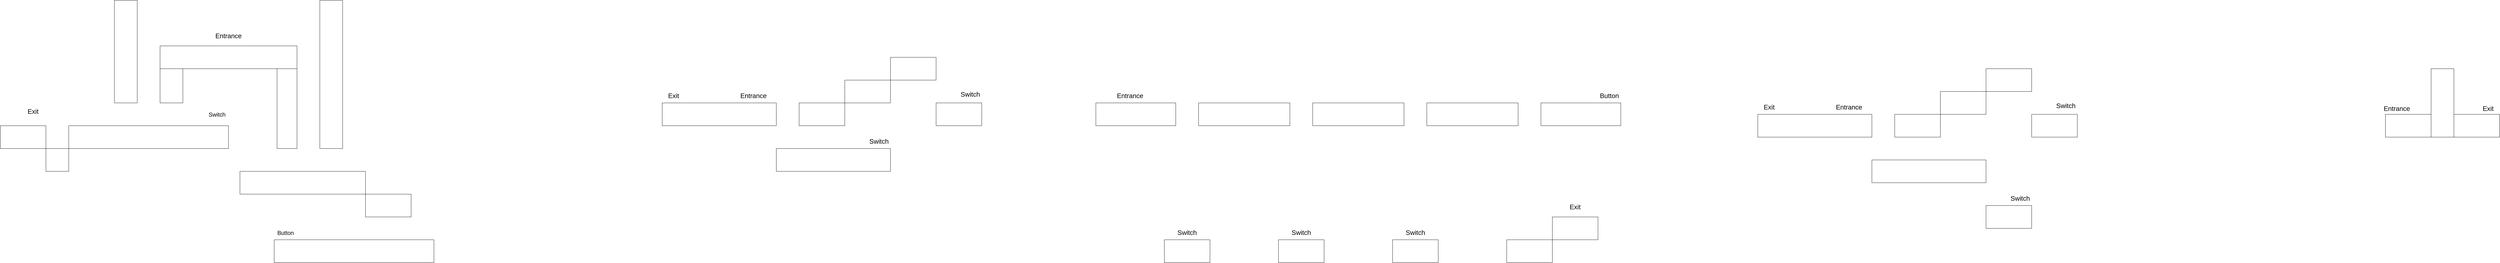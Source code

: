 <mxfile version="20.8.16" type="device"><diagram id="1DpEKLgRCAYQPN4dmXeR" name="Page-1"><mxGraphModel dx="2899" dy="1137" grid="1" gridSize="10" guides="1" tooltips="1" connect="1" arrows="1" fold="1" page="1" pageScale="1" pageWidth="850" pageHeight="1100" math="0" shadow="0"><root><mxCell id="0"/><mxCell id="1" parent="0"/><mxCell id="2tdBWX5uOkMqgCL9opEu-1" value="" style="rounded=0;whiteSpace=wrap;html=1;rotation=90;" parent="1" vertex="1"><mxGeometry x="700" y="300" width="520" height="80" as="geometry"/></mxCell><mxCell id="2gBqVwOcXr65Rd-JgJYs-1" value="" style="rounded=0;whiteSpace=wrap;html=1;rotation=90;" vertex="1" parent="1"><mxGeometry x="340" y="340" width="120" height="80" as="geometry"/></mxCell><mxCell id="2gBqVwOcXr65Rd-JgJYs-2" value="" style="rounded=0;whiteSpace=wrap;html=1;rotation=90;" vertex="1" parent="1"><mxGeometry x="60" y="220" width="360" height="80" as="geometry"/></mxCell><mxCell id="2gBqVwOcXr65Rd-JgJYs-3" value="" style="rounded=0;whiteSpace=wrap;html=1;" vertex="1" parent="1"><mxGeometry x="360" y="240" width="480" height="80" as="geometry"/></mxCell><mxCell id="2gBqVwOcXr65Rd-JgJYs-4" value="&lt;font style=&quot;font-size: 23px;&quot;&gt;Entrance&lt;/font&gt;" style="text;html=1;strokeColor=none;fillColor=none;align=center;verticalAlign=middle;whiteSpace=wrap;rounded=0;" vertex="1" parent="1"><mxGeometry x="570" y="190" width="60" height="30" as="geometry"/></mxCell><mxCell id="2gBqVwOcXr65Rd-JgJYs-5" value="&lt;font style=&quot;font-size: 23px;&quot;&gt;Exit&lt;/font&gt;" style="text;html=1;strokeColor=none;fillColor=none;align=center;verticalAlign=middle;whiteSpace=wrap;rounded=0;" vertex="1" parent="1"><mxGeometry x="-130" y="440" width="90" height="60" as="geometry"/></mxCell><mxCell id="2gBqVwOcXr65Rd-JgJYs-8" value="&lt;font style=&quot;font-size: 20px;&quot;&gt;Switch&lt;/font&gt;" style="text;html=1;strokeColor=none;fillColor=none;align=center;verticalAlign=middle;whiteSpace=wrap;rounded=0;" vertex="1" parent="1"><mxGeometry x="530" y="465" width="60" height="30" as="geometry"/></mxCell><mxCell id="2gBqVwOcXr65Rd-JgJYs-9" value="" style="rounded=0;whiteSpace=wrap;html=1;rotation=90;" vertex="1" parent="1"><mxGeometry x="665" y="425" width="280" height="70" as="geometry"/></mxCell><mxCell id="2gBqVwOcXr65Rd-JgJYs-10" value="" style="rounded=0;whiteSpace=wrap;html=1;" vertex="1" parent="1"><mxGeometry x="40" y="520" width="560" height="80" as="geometry"/></mxCell><mxCell id="2gBqVwOcXr65Rd-JgJYs-11" value="" style="rounded=0;whiteSpace=wrap;html=1;" vertex="1" parent="1"><mxGeometry x="640" y="680" width="440" height="80" as="geometry"/></mxCell><mxCell id="2gBqVwOcXr65Rd-JgJYs-12" value="" style="rounded=0;whiteSpace=wrap;html=1;" vertex="1" parent="1"><mxGeometry x="-40" y="600" width="80" height="80" as="geometry"/></mxCell><mxCell id="2gBqVwOcXr65Rd-JgJYs-13" value="" style="rounded=0;whiteSpace=wrap;html=1;" vertex="1" parent="1"><mxGeometry x="-200" y="520" width="160" height="80" as="geometry"/></mxCell><mxCell id="2gBqVwOcXr65Rd-JgJYs-14" value="" style="rounded=0;whiteSpace=wrap;html=1;" vertex="1" parent="1"><mxGeometry x="1080" y="760" width="160" height="80" as="geometry"/></mxCell><mxCell id="2gBqVwOcXr65Rd-JgJYs-17" value="" style="rounded=0;whiteSpace=wrap;html=1;" vertex="1" parent="1"><mxGeometry x="760" y="920" width="560" height="80" as="geometry"/></mxCell><mxCell id="2gBqVwOcXr65Rd-JgJYs-22" value="&lt;font style=&quot;font-size: 23px;&quot;&gt;Entrance&lt;/font&gt;" style="text;html=1;strokeColor=none;fillColor=none;align=center;verticalAlign=middle;whiteSpace=wrap;rounded=0;" vertex="1" parent="1"><mxGeometry x="2410" y="400" width="60" height="30" as="geometry"/></mxCell><mxCell id="2gBqVwOcXr65Rd-JgJYs-26" value="" style="rounded=0;whiteSpace=wrap;html=1;" vertex="1" parent="1"><mxGeometry x="2120" y="440" width="400" height="80" as="geometry"/></mxCell><mxCell id="2gBqVwOcXr65Rd-JgJYs-33" value="Button" style="text;html=1;strokeColor=none;fillColor=none;align=center;verticalAlign=middle;whiteSpace=wrap;rounded=0;fontSize=20;" vertex="1" parent="1"><mxGeometry x="770" y="880" width="60" height="30" as="geometry"/></mxCell><mxCell id="2gBqVwOcXr65Rd-JgJYs-34" value="&lt;font style=&quot;font-size: 23px;&quot;&gt;Exit&lt;/font&gt;" style="text;html=1;strokeColor=none;fillColor=none;align=center;verticalAlign=middle;whiteSpace=wrap;rounded=0;" vertex="1" parent="1"><mxGeometry x="2130" y="400" width="60" height="30" as="geometry"/></mxCell><mxCell id="2gBqVwOcXr65Rd-JgJYs-35" value="" style="rounded=0;whiteSpace=wrap;html=1;" vertex="1" parent="1"><mxGeometry x="2600" y="440" width="160" height="80" as="geometry"/></mxCell><mxCell id="2gBqVwOcXr65Rd-JgJYs-36" value="" style="rounded=0;whiteSpace=wrap;html=1;" vertex="1" parent="1"><mxGeometry x="2760" y="360" width="160" height="80" as="geometry"/></mxCell><mxCell id="2gBqVwOcXr65Rd-JgJYs-37" value="" style="rounded=0;whiteSpace=wrap;html=1;" vertex="1" parent="1"><mxGeometry x="2920" y="280" width="160" height="80" as="geometry"/></mxCell><mxCell id="2gBqVwOcXr65Rd-JgJYs-38" value="" style="rounded=0;whiteSpace=wrap;html=1;" vertex="1" parent="1"><mxGeometry x="2520" y="600" width="400" height="80" as="geometry"/></mxCell><mxCell id="2gBqVwOcXr65Rd-JgJYs-41" value="" style="rounded=0;whiteSpace=wrap;html=1;" vertex="1" parent="1"><mxGeometry x="3080" y="440" width="160" height="80" as="geometry"/></mxCell><mxCell id="2gBqVwOcXr65Rd-JgJYs-42" value="&lt;font style=&quot;font-size: 23px;&quot;&gt;Switch&lt;/font&gt;" style="text;html=1;strokeColor=none;fillColor=none;align=center;verticalAlign=middle;whiteSpace=wrap;rounded=0;" vertex="1" parent="1"><mxGeometry x="2850" y="560" width="60" height="30" as="geometry"/></mxCell><mxCell id="2gBqVwOcXr65Rd-JgJYs-43" value="&lt;font style=&quot;font-size: 23px;&quot;&gt;Switch&lt;/font&gt;" style="text;html=1;strokeColor=none;fillColor=none;align=center;verticalAlign=middle;whiteSpace=wrap;rounded=0;" vertex="1" parent="1"><mxGeometry x="3170" y="395" width="60" height="30" as="geometry"/></mxCell><mxCell id="2gBqVwOcXr65Rd-JgJYs-44" value="&lt;font style=&quot;font-size: 23px;&quot;&gt;Entrance&lt;/font&gt;" style="text;html=1;strokeColor=none;fillColor=none;align=center;verticalAlign=middle;whiteSpace=wrap;rounded=0;" vertex="1" parent="1"><mxGeometry x="3730" y="400" width="60" height="30" as="geometry"/></mxCell><mxCell id="2gBqVwOcXr65Rd-JgJYs-45" value="" style="rounded=0;whiteSpace=wrap;html=1;" vertex="1" parent="1"><mxGeometry x="3640" y="440" width="280" height="80" as="geometry"/></mxCell><mxCell id="2gBqVwOcXr65Rd-JgJYs-46" value="&lt;font style=&quot;font-size: 23px;&quot;&gt;Exit&lt;/font&gt;" style="text;html=1;strokeColor=none;fillColor=none;align=center;verticalAlign=middle;whiteSpace=wrap;rounded=0;" vertex="1" parent="1"><mxGeometry x="5290" y="790" width="60" height="30" as="geometry"/></mxCell><mxCell id="2gBqVwOcXr65Rd-JgJYs-50" value="" style="rounded=0;whiteSpace=wrap;html=1;" vertex="1" parent="1"><mxGeometry x="4000" y="440" width="320" height="80" as="geometry"/></mxCell><mxCell id="2gBqVwOcXr65Rd-JgJYs-51" value="" style="rounded=0;whiteSpace=wrap;html=1;" vertex="1" parent="1"><mxGeometry x="4400" y="440" width="320" height="80" as="geometry"/></mxCell><mxCell id="2gBqVwOcXr65Rd-JgJYs-54" value="" style="rounded=0;whiteSpace=wrap;html=1;" vertex="1" parent="1"><mxGeometry x="4800" y="440" width="320" height="80" as="geometry"/></mxCell><mxCell id="2gBqVwOcXr65Rd-JgJYs-56" value="" style="rounded=0;whiteSpace=wrap;html=1;" vertex="1" parent="1"><mxGeometry x="5200" y="440" width="280" height="80" as="geometry"/></mxCell><mxCell id="2gBqVwOcXr65Rd-JgJYs-57" value="" style="rounded=0;whiteSpace=wrap;html=1;" vertex="1" parent="1"><mxGeometry x="3880" y="920" width="160" height="80" as="geometry"/></mxCell><mxCell id="2gBqVwOcXr65Rd-JgJYs-58" value="" style="rounded=0;whiteSpace=wrap;html=1;" vertex="1" parent="1"><mxGeometry x="4280" y="920" width="160" height="80" as="geometry"/></mxCell><mxCell id="2gBqVwOcXr65Rd-JgJYs-59" value="" style="rounded=0;whiteSpace=wrap;html=1;" vertex="1" parent="1"><mxGeometry x="4680" y="920" width="160" height="80" as="geometry"/></mxCell><mxCell id="2gBqVwOcXr65Rd-JgJYs-60" value="" style="rounded=0;whiteSpace=wrap;html=1;" vertex="1" parent="1"><mxGeometry x="5080" y="920" width="160" height="80" as="geometry"/></mxCell><mxCell id="2gBqVwOcXr65Rd-JgJYs-64" value="" style="rounded=0;whiteSpace=wrap;html=1;" vertex="1" parent="1"><mxGeometry x="5240" y="840" width="160" height="80" as="geometry"/></mxCell><mxCell id="2gBqVwOcXr65Rd-JgJYs-68" value="&lt;font style=&quot;font-size: 23px;&quot;&gt;Switch&lt;/font&gt;" style="text;html=1;strokeColor=none;fillColor=none;align=center;verticalAlign=middle;whiteSpace=wrap;rounded=0;" vertex="1" parent="1"><mxGeometry x="3930" y="880" width="60" height="30" as="geometry"/></mxCell><mxCell id="2gBqVwOcXr65Rd-JgJYs-69" value="&lt;font style=&quot;font-size: 23px;&quot;&gt;Switch&lt;/font&gt;" style="text;html=1;strokeColor=none;fillColor=none;align=center;verticalAlign=middle;whiteSpace=wrap;rounded=0;" vertex="1" parent="1"><mxGeometry x="4330" y="880" width="60" height="30" as="geometry"/></mxCell><mxCell id="2gBqVwOcXr65Rd-JgJYs-70" value="&lt;font style=&quot;font-size: 23px;&quot;&gt;Switch&lt;/font&gt;" style="text;html=1;strokeColor=none;fillColor=none;align=center;verticalAlign=middle;whiteSpace=wrap;rounded=0;" vertex="1" parent="1"><mxGeometry x="4730" y="880" width="60" height="30" as="geometry"/></mxCell><mxCell id="2gBqVwOcXr65Rd-JgJYs-71" value="&lt;font style=&quot;font-size: 23px;&quot;&gt;Button&lt;/font&gt;" style="text;html=1;strokeColor=none;fillColor=none;align=center;verticalAlign=middle;whiteSpace=wrap;rounded=0;" vertex="1" parent="1"><mxGeometry x="5410" y="400" width="60" height="30" as="geometry"/></mxCell><mxCell id="2gBqVwOcXr65Rd-JgJYs-72" value="&lt;font style=&quot;font-size: 23px;&quot;&gt;Entrance&lt;/font&gt;" style="text;html=1;strokeColor=none;fillColor=none;align=center;verticalAlign=middle;whiteSpace=wrap;rounded=0;" vertex="1" parent="1"><mxGeometry x="6250" y="440" width="60" height="30" as="geometry"/></mxCell><mxCell id="2gBqVwOcXr65Rd-JgJYs-73" value="" style="rounded=0;whiteSpace=wrap;html=1;" vertex="1" parent="1"><mxGeometry x="5960" y="480" width="400" height="80" as="geometry"/></mxCell><mxCell id="2gBqVwOcXr65Rd-JgJYs-74" value="&lt;font style=&quot;font-size: 23px;&quot;&gt;Exit&lt;/font&gt;" style="text;html=1;strokeColor=none;fillColor=none;align=center;verticalAlign=middle;whiteSpace=wrap;rounded=0;" vertex="1" parent="1"><mxGeometry x="5970" y="440" width="60" height="30" as="geometry"/></mxCell><mxCell id="2gBqVwOcXr65Rd-JgJYs-75" value="" style="rounded=0;whiteSpace=wrap;html=1;" vertex="1" parent="1"><mxGeometry x="6440" y="480" width="160" height="80" as="geometry"/></mxCell><mxCell id="2gBqVwOcXr65Rd-JgJYs-76" value="" style="rounded=0;whiteSpace=wrap;html=1;" vertex="1" parent="1"><mxGeometry x="6600" y="400" width="160" height="80" as="geometry"/></mxCell><mxCell id="2gBqVwOcXr65Rd-JgJYs-77" value="" style="rounded=0;whiteSpace=wrap;html=1;" vertex="1" parent="1"><mxGeometry x="6760" y="320" width="160" height="80" as="geometry"/></mxCell><mxCell id="2gBqVwOcXr65Rd-JgJYs-78" value="" style="rounded=0;whiteSpace=wrap;html=1;" vertex="1" parent="1"><mxGeometry x="6360" y="640" width="400" height="80" as="geometry"/></mxCell><mxCell id="2gBqVwOcXr65Rd-JgJYs-79" value="" style="rounded=0;whiteSpace=wrap;html=1;" vertex="1" parent="1"><mxGeometry x="6920" y="480" width="160" height="80" as="geometry"/></mxCell><mxCell id="2gBqVwOcXr65Rd-JgJYs-81" value="&lt;font style=&quot;font-size: 23px;&quot;&gt;Switch&lt;/font&gt;" style="text;html=1;strokeColor=none;fillColor=none;align=center;verticalAlign=middle;whiteSpace=wrap;rounded=0;" vertex="1" parent="1"><mxGeometry x="7010" y="435" width="60" height="30" as="geometry"/></mxCell><mxCell id="2gBqVwOcXr65Rd-JgJYs-82" value="" style="rounded=0;whiteSpace=wrap;html=1;" vertex="1" parent="1"><mxGeometry x="6760" y="800" width="160" height="80" as="geometry"/></mxCell><mxCell id="2gBqVwOcXr65Rd-JgJYs-83" value="&lt;font style=&quot;font-size: 23px;&quot;&gt;Switch&lt;/font&gt;" style="text;html=1;strokeColor=none;fillColor=none;align=center;verticalAlign=middle;whiteSpace=wrap;rounded=0;" vertex="1" parent="1"><mxGeometry x="6850" y="760" width="60" height="30" as="geometry"/></mxCell><mxCell id="2gBqVwOcXr65Rd-JgJYs-84" value="&lt;font style=&quot;font-size: 23px;&quot;&gt;Entrance&lt;/font&gt;" style="text;html=1;strokeColor=none;fillColor=none;align=center;verticalAlign=middle;whiteSpace=wrap;rounded=0;" vertex="1" parent="1"><mxGeometry x="8170" y="445" width="60" height="30" as="geometry"/></mxCell><mxCell id="2gBqVwOcXr65Rd-JgJYs-85" value="" style="rounded=0;whiteSpace=wrap;html=1;" vertex="1" parent="1"><mxGeometry x="8160" y="480" width="160" height="80" as="geometry"/></mxCell><mxCell id="2gBqVwOcXr65Rd-JgJYs-86" value="&lt;font style=&quot;font-size: 23px;&quot;&gt;Exit&lt;/font&gt;" style="text;html=1;strokeColor=none;fillColor=none;align=center;verticalAlign=middle;whiteSpace=wrap;rounded=0;" vertex="1" parent="1"><mxGeometry x="8490" y="445" width="60" height="30" as="geometry"/></mxCell><mxCell id="2gBqVwOcXr65Rd-JgJYs-95" value="" style="rounded=0;whiteSpace=wrap;html=1;rotation=-90;" vertex="1" parent="1"><mxGeometry x="8240" y="400" width="240" height="80" as="geometry"/></mxCell><mxCell id="2gBqVwOcXr65Rd-JgJYs-96" value="" style="rounded=0;whiteSpace=wrap;html=1;" vertex="1" parent="1"><mxGeometry x="8400" y="480" width="160" height="80" as="geometry"/></mxCell></root></mxGraphModel></diagram></mxfile>